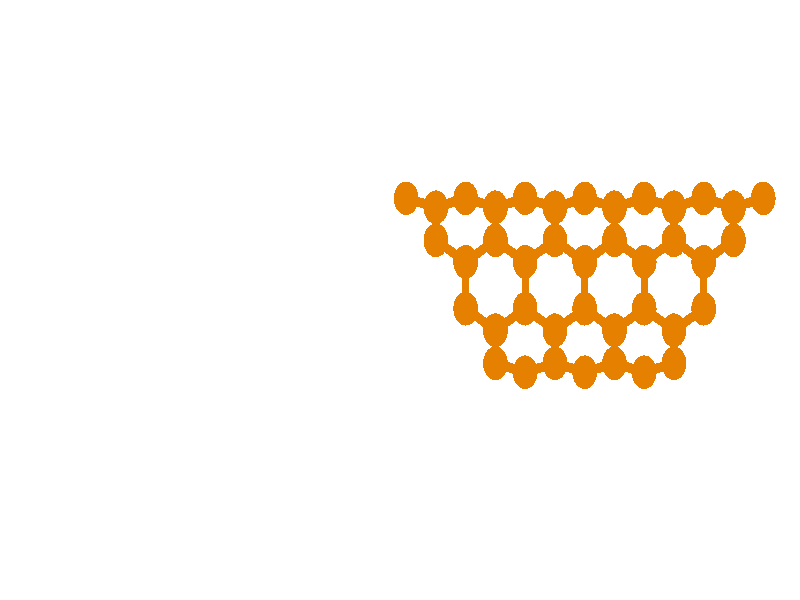 // 
// Molecular graphics export from VMD 1.9.1
// http://www.ks.uiuc.edu/Research/vmd/
// Requires POV-Ray 3.5 or later
// 
// POV 3.x input script : E:/Users/Kevin Reiter/Documents/GitHub/promotion/daten/nanotori/a4.pov 
// try povray +W1920 +H1057 -IE:/Users/Kevin Reiter/Documents/GitHub/promotion/daten/nanotori/a4.pov -OE:/Users/Kevin Reiter/Documents/GitHub/promotion/daten/nanotori/a4.pov.tga +P +X +A +FT +C
#if (version < 3.5) 
#error "VMD POV3DisplayDevice has been compiled for POV-Ray 3.5 or above.\nPlease upgrade POV-Ray or recompile VMD."
#end 
#declare VMD_clip_on=array[3] {0, 0, 0};
#declare VMD_clip=array[3];
#declare VMD_scaledclip=array[3];
#declare VMD_line_width=0.0020;
#macro VMDC ( C1 )
  texture { pigment { rgbt C1 }}
#end
#macro VMD_point (P1, R1, C1)
  #local T = texture { finish { ambient 1.0 diffuse 0.0 phong 0.0 specular 0.0 } pigment { C1 } }
  #if(VMD_clip_on[2])
  intersection {
    sphere {P1, R1 texture {T} #if(VMD_clip_on[1]) clipped_by {VMD_clip[1]} #end no_shadow}
    VMD_clip[2]
  }
  #else
  sphere {P1, R1 texture {T} #if(VMD_clip_on[1]) clipped_by {VMD_clip[1]} #end no_shadow}
  #end
#end
#macro VMD_line (P1, P2, C1)
  #local T = texture { finish { ambient 1.0 diffuse 0.0 phong 0.0 specular 0.0 } pigment { C1 } }
  #if(VMD_clip_on[2])
  intersection {
    cylinder {P1, P2, VMD_line_width texture {T} #if(VMD_clip_on[1]) clipped_by {VMD_clip[1]} #end no_shadow}
    VMD_clip[2]
  }
  #else
  cylinder {P1, P2, VMD_line_width texture {T} #if(VMD_clip_on[1]) clipped_by {VMD_clip[1]} #end no_shadow}
  #end
#end
#macro VMD_sphere (P1, R1, C1)
  #local T = texture { pigment { C1 } }
  #if(VMD_clip_on[2])
  intersection {
    sphere {P1, R1 texture {T} #if(VMD_clip_on[1]) clipped_by {VMD_clip[1]} #end no_shadow}
    VMD_clip[2]
  }
  #else
  sphere {P1, R1 texture {T} #if(VMD_clip_on[1]) clipped_by {VMD_clip[1]} #end no_shadow}
  #end
#end
#macro VMD_cylinder (P1, P2, R1, C1, O1)
  #local T = texture { pigment { C1 } }
  #if(VMD_clip_on[2])
  intersection {
    cylinder {P1, P2, R1 #if(O1) open #end texture {T} #if(VMD_clip_on[1]) clipped_by {VMD_clip[1]} #end no_shadow}
    VMD_clip[2]
  }
  #else
  cylinder {P1, P2, R1 #if(O1) open #end texture {T} #if(VMD_clip_on[1]) clipped_by {VMD_clip[1]} #end no_shadow}
  #end
#end
#macro VMD_cone (P1, P2, R1, C1)
  #local T = texture { pigment { C1 } }
  #if(VMD_clip_on[2])
  intersection {
    cone {P1, R1, P2, VMD_line_width texture {T} #if(VMD_clip_on[1]) clipped_by {VMD_clip[1]} #end no_shadow}
    VMD_clip[2]
  }
  #else
  cone {P1, R1, P2, VMD_line_width texture {T} #if(VMD_clip_on[1]) clipped_by {VMD_clip[1]} #end no_shadow}
  #end
#end
#macro VMD_triangle (P1, P2, P3, N1, N2, N3, C1)
  #local T = texture { pigment { C1 } }
  smooth_triangle {P1, N1, P2, N2, P3, N3 texture {T} #if(VMD_clip_on[1]) clipped_by {VMD_clip[1]} #end no_shadow}
#end
#macro VMD_tricolor (P1, P2, P3, N1, N2, N3, C1, C2, C3)
  #local NX = P2-P1;
  #local NY = P3-P1;
  #local NZ = vcross(NX, NY);
  #local T = texture { pigment {
    average pigment_map {
      [1 gradient x color_map {[0 rgb 0] [1 C2*3]}]
      [1 gradient y color_map {[0 rgb 0] [1 C3*3]}]
      [1 gradient z color_map {[0 rgb 0] [1 C1*3]}]
    }
    matrix <1.01,0,1,0,1.01,1,0,0,1,-.002,-.002,-1>
    matrix <NX.x,NX.y,NX.z,NY.x,NY.y,NY.z,NZ.x,NZ.y,NZ.z,P1.x,P1.y,P1.z>
  } }
  smooth_triangle {P1, N1, P2, N2, P3, N3 texture {T} #if(VMD_clip_on[1]) clipped_by {VMD_clip[1]} #end no_shadow}
#end
camera {
  orthographic
  location <0.0000, 0.0000, -2.0000>
  look_at <0.0000, 0.0000, 2.0000>
  up <0.0000, 3.0000, 0.0000>
  right <5.4494, 0.0000, 0.0000>
}
light_source { 
  <-0.1000, 0.1000, -1.0000> 
  color rgb<1.000, 1.000, 1.000> 
  parallel 
  point_at <0.0, 0.0, 0.0> 
}
light_source { 
  <1.0000, 2.0000, -0.5000> 
  color rgb<1.000, 1.000, 1.000> 
  parallel 
  point_at <0.0, 0.0, 0.0> 
}
background {
  color rgb<1.000, 1.000, 1.000>
}
#default { texture {
 finish { ambient 0.000 diffuse 0.650 phong 0.1 phong_size 40.000 specular 0.500 }
} }
#declare VMD_line_width=0.0020;
// MoleculeID: 13 ReprID: 0 Beginning CPK
// MoleculeID: 13 ReprID: 0 Beginning VDW
VMD_sphere(<0.0419,0.5085,0.1166>,0.0839,rgbt<0.900,0.500,0.000,0.000>)
VMD_sphere(<0.0419,0.5083,-0.1173>,0.0839,rgbt<0.900,0.500,0.000,0.000>)
VMD_sphere(<0.2446,0.2987,0.3900>,0.0839,rgbt<0.900,0.500,0.000,0.000>)
VMD_sphere(<0.2446,0.4639,0.2244>,0.0839,rgbt<0.900,0.500,0.000,0.000>)
VMD_sphere(<0.4473,0.5085,0.1166>,0.0839,rgbt<0.900,0.500,0.000,0.000>)
VMD_sphere(<0.4473,0.5083,-0.1173>,0.0839,rgbt<0.900,0.500,0.000,0.000>)
VMD_sphere(<0.2446,0.4635,-0.2251>,0.0839,rgbt<0.900,0.500,0.000,0.000>)
VMD_sphere(<0.2446,0.2980,-0.3903>,0.0839,rgbt<0.900,0.500,0.000,0.000>)
VMD_sphere(<0.4473,0.1901,-0.4348>,0.0839,rgbt<0.900,0.500,0.000,0.000>)
VMD_sphere(<0.4473,-0.0437,-0.4346>,0.0839,rgbt<0.900,0.500,0.000,0.000>)
VMD_sphere(<0.4473,-0.0429,0.4349>,0.0839,rgbt<0.900,0.500,0.000,0.000>)
VMD_sphere(<0.4473,0.1910,0.4347>,0.0839,rgbt<0.900,0.500,0.000,0.000>)
VMD_sphere(<0.6500,0.2987,0.3900>,0.0839,rgbt<0.900,0.500,0.000,0.000>)
VMD_sphere(<0.6500,0.4639,0.2244>,0.0839,rgbt<0.900,0.500,0.000,0.000>)
VMD_sphere(<0.8527,0.5085,0.1166>,0.0839,rgbt<0.900,0.500,0.000,0.000>)
VMD_sphere(<0.8527,0.5083,-0.1173>,0.0839,rgbt<0.900,0.500,0.000,0.000>)
VMD_sphere(<0.6500,0.4635,-0.2251>,0.0839,rgbt<0.900,0.500,0.000,0.000>)
VMD_sphere(<0.6500,0.2980,-0.3903>,0.0839,rgbt<0.900,0.500,0.000,0.000>)
VMD_sphere(<0.8527,0.1901,-0.4348>,0.0839,rgbt<0.900,0.500,0.000,0.000>)
VMD_sphere(<0.8527,-0.0437,-0.4346>,0.0839,rgbt<0.900,0.500,0.000,0.000>)
VMD_sphere(<0.6500,-0.1515,-0.3899>,0.0839,rgbt<0.900,0.500,0.000,0.000>)
VMD_sphere(<0.6500,-0.3167,-0.2243>,0.0839,rgbt<0.900,0.500,0.000,0.000>)
VMD_sphere(<0.8527,-0.3613,-0.1165>,0.0839,rgbt<0.900,0.500,0.000,0.000>)
VMD_sphere(<0.8527,-0.3611,0.1174>,0.0839,rgbt<0.900,0.500,0.000,0.000>)
VMD_sphere(<0.6500,-0.3163,0.2252>,0.0839,rgbt<0.900,0.500,0.000,0.000>)
VMD_sphere(<0.6500,-0.1508,0.3904>,0.0839,rgbt<0.900,0.500,0.000,0.000>)
VMD_sphere(<0.8527,-0.0429,0.4349>,0.0839,rgbt<0.900,0.500,0.000,0.000>)
VMD_sphere(<0.8527,0.1910,0.4347>,0.0839,rgbt<0.900,0.500,0.000,0.000>)
VMD_sphere(<1.0554,0.2987,0.3900>,0.0839,rgbt<0.900,0.500,0.000,0.000>)
VMD_sphere(<1.0554,0.4639,0.2244>,0.0839,rgbt<0.900,0.500,0.000,0.000>)
VMD_sphere(<1.2581,0.5085,0.1166>,0.0839,rgbt<0.900,0.500,0.000,0.000>)
VMD_sphere(<1.2581,0.5083,-0.1173>,0.0839,rgbt<0.900,0.500,0.000,0.000>)
VMD_sphere(<1.0554,0.4635,-0.2251>,0.0839,rgbt<0.900,0.500,0.000,0.000>)
VMD_sphere(<1.0554,0.2980,-0.3903>,0.0839,rgbt<0.900,0.500,0.000,0.000>)
VMD_sphere(<1.2581,0.1901,-0.4348>,0.0839,rgbt<0.900,0.500,0.000,0.000>)
VMD_sphere(<1.2581,-0.0437,-0.4346>,0.0839,rgbt<0.900,0.500,0.000,0.000>)
VMD_sphere(<1.0554,-0.1515,-0.3899>,0.0839,rgbt<0.900,0.500,0.000,0.000>)
VMD_sphere(<1.0554,-0.3167,-0.2243>,0.0839,rgbt<0.900,0.500,0.000,0.000>)
VMD_sphere(<1.2581,-0.3613,-0.1165>,0.0839,rgbt<0.900,0.500,0.000,0.000>)
VMD_sphere(<1.2581,-0.3611,0.1174>,0.0839,rgbt<0.900,0.500,0.000,0.000>)
VMD_sphere(<1.0554,-0.3163,0.2252>,0.0839,rgbt<0.900,0.500,0.000,0.000>)
VMD_sphere(<1.0554,-0.1508,0.3904>,0.0839,rgbt<0.900,0.500,0.000,0.000>)
VMD_sphere(<1.2581,-0.0429,0.4349>,0.0839,rgbt<0.900,0.500,0.000,0.000>)
VMD_sphere(<1.2581,0.1910,0.4347>,0.0839,rgbt<0.900,0.500,0.000,0.000>)
VMD_sphere(<1.4607,0.2987,0.3900>,0.0839,rgbt<0.900,0.500,0.000,0.000>)
VMD_sphere(<1.4607,0.4639,0.2244>,0.0839,rgbt<0.900,0.500,0.000,0.000>)
VMD_sphere(<1.6634,0.5085,0.1166>,0.0839,rgbt<0.900,0.500,0.000,0.000>)
VMD_sphere(<1.6634,0.5083,-0.1173>,0.0839,rgbt<0.900,0.500,0.000,0.000>)
VMD_sphere(<1.4607,0.4635,-0.2251>,0.0839,rgbt<0.900,0.500,0.000,0.000>)
VMD_sphere(<1.4607,0.2980,-0.3903>,0.0839,rgbt<0.900,0.500,0.000,0.000>)
VMD_sphere(<1.6634,0.1901,-0.4348>,0.0839,rgbt<0.900,0.500,0.000,0.000>)
VMD_sphere(<1.6634,-0.0437,-0.4346>,0.0839,rgbt<0.900,0.500,0.000,0.000>)
VMD_sphere(<1.4607,-0.1515,-0.3899>,0.0839,rgbt<0.900,0.500,0.000,0.000>)
VMD_sphere(<1.4607,-0.3167,-0.2243>,0.0839,rgbt<0.900,0.500,0.000,0.000>)
VMD_sphere(<1.6634,-0.3613,-0.1165>,0.0839,rgbt<0.900,0.500,0.000,0.000>)
VMD_sphere(<1.6634,-0.3611,0.1174>,0.0839,rgbt<0.900,0.500,0.000,0.000>)
VMD_sphere(<1.4607,-0.3163,0.2252>,0.0839,rgbt<0.900,0.500,0.000,0.000>)
VMD_sphere(<1.4607,-0.1508,0.3904>,0.0839,rgbt<0.900,0.500,0.000,0.000>)
VMD_sphere(<1.6634,-0.0429,0.4349>,0.0839,rgbt<0.900,0.500,0.000,0.000>)
VMD_sphere(<1.6634,0.1910,0.4347>,0.0839,rgbt<0.900,0.500,0.000,0.000>)
VMD_sphere(<1.8661,0.2987,0.3900>,0.0839,rgbt<0.900,0.500,0.000,0.000>)
VMD_sphere(<1.8661,0.4639,0.2244>,0.0839,rgbt<0.900,0.500,0.000,0.000>)
VMD_sphere(<2.0688,0.5085,0.1166>,0.0839,rgbt<0.900,0.500,0.000,0.000>)
VMD_sphere(<2.0688,0.5083,-0.1173>,0.0839,rgbt<0.900,0.500,0.000,0.000>)
VMD_sphere(<1.8661,0.4635,-0.2251>,0.0839,rgbt<0.900,0.500,0.000,0.000>)
VMD_sphere(<1.8661,0.2980,-0.3903>,0.0839,rgbt<0.900,0.500,0.000,0.000>)
VMD_sphere(<2.0688,0.1901,-0.4348>,0.0839,rgbt<0.900,0.500,0.000,0.000>)
VMD_sphere(<2.0688,-0.0437,-0.4346>,0.0839,rgbt<0.900,0.500,0.000,0.000>)
VMD_sphere(<1.8661,-0.1515,-0.3899>,0.0839,rgbt<0.900,0.500,0.000,0.000>)
VMD_sphere(<1.8661,-0.3167,-0.2243>,0.0839,rgbt<0.900,0.500,0.000,0.000>)
VMD_sphere(<1.8661,-0.3163,0.2252>,0.0839,rgbt<0.900,0.500,0.000,0.000>)
VMD_sphere(<1.8661,-0.1508,0.3904>,0.0839,rgbt<0.900,0.500,0.000,0.000>)
VMD_sphere(<2.0688,-0.0429,0.4349>,0.0839,rgbt<0.900,0.500,0.000,0.000>)
VMD_sphere(<2.0688,0.1910,0.4347>,0.0839,rgbt<0.900,0.500,0.000,0.000>)
VMD_sphere(<2.2715,0.2987,0.3900>,0.0839,rgbt<0.900,0.500,0.000,0.000>)
VMD_sphere(<2.2715,0.4639,0.2244>,0.0839,rgbt<0.900,0.500,0.000,0.000>)
VMD_sphere(<2.4742,0.5085,0.1166>,0.0839,rgbt<0.900,0.500,0.000,0.000>)
VMD_sphere(<2.4742,0.5083,-0.1173>,0.0839,rgbt<0.900,0.500,0.000,0.000>)
VMD_sphere(<2.2715,0.4635,-0.2251>,0.0839,rgbt<0.900,0.500,0.000,0.000>)
VMD_sphere(<2.2715,0.2980,-0.3903>,0.0839,rgbt<0.900,0.500,0.000,0.000>)
VMD_cylinder(<0.0419447,0.508501,0.116572>,<0.0419447,0.508391,-0.000366411>0.0247,rgbt<0.900,0.500,0.000,0.000>,1)
VMD_cylinder(<0.0419447,0.508501,0.116572>,<0.143288,0.486224,0.170497>0.0247,rgbt<0.900,0.500,0.000,0.000>,1)
VMD_cylinder(<0.0419447,0.508281,-0.117305>,<0.143288,0.485902,-0.171188>0.0247,rgbt<0.900,0.500,0.000,0.000>,1)
VMD_cylinder(<0.0419447,0.508281,-0.117305>,<0.0419447,0.508391,-0.000366411>0.0247,rgbt<0.900,0.500,0.000,0.000>,1)
VMD_cylinder(<0.24463,0.298727,0.389955>,<0.24463,0.381337,0.307189>0.0247,rgbt<0.900,0.500,0.000,0.000>,1)
VMD_cylinder(<0.24463,0.298727,0.389955>,<0.345973,0.244844,0.412333>0.0247,rgbt<0.900,0.500,0.000,0.000>,1)
VMD_cylinder(<0.24463,0.463947,0.224422>,<0.24463,0.381337,0.307189>0.0247,rgbt<0.900,0.500,0.000,0.000>,1)
VMD_cylinder(<0.24463,0.463947,0.224422>,<0.143288,0.486224,0.170497>0.0247,rgbt<0.900,0.500,0.000,0.000>,1)
VMD_cylinder(<0.24463,0.463947,0.224422>,<0.345973,0.486224,0.170497>0.0247,rgbt<0.900,0.500,0.000,0.000>,1)
VMD_cylinder(<0.447315,0.508501,0.116572>,<0.548658,0.486224,0.170497>0.0247,rgbt<0.900,0.500,0.000,0.000>,1)
VMD_cylinder(<0.447315,0.508501,0.116572>,<0.345973,0.486224,0.170497>0.0247,rgbt<0.900,0.500,0.000,0.000>,1)
VMD_cylinder(<0.447315,0.508501,0.116572>,<0.447315,0.508391,-0.000366411>0.0247,rgbt<0.900,0.500,0.000,0.000>,1)
VMD_cylinder(<0.447315,0.508281,-0.117305>,<0.345973,0.485902,-0.171188>0.0247,rgbt<0.900,0.500,0.000,0.000>,1)
VMD_cylinder(<0.447315,0.508281,-0.117305>,<0.548658,0.485902,-0.171188>0.0247,rgbt<0.900,0.500,0.000,0.000>,1)
VMD_cylinder(<0.447315,0.508281,-0.117305>,<0.447315,0.508391,-0.000366411>0.0247,rgbt<0.900,0.500,0.000,0.000>,1)
VMD_cylinder(<0.24463,0.463524,-0.225071>,<0.143288,0.485902,-0.171188>0.0247,rgbt<0.900,0.500,0.000,0.000>,1)
VMD_cylinder(<0.24463,0.463524,-0.225071>,<0.345973,0.485902,-0.171188>0.0247,rgbt<0.900,0.500,0.000,0.000>,1)
VMD_cylinder(<0.24463,0.463524,-0.225071>,<0.24463,0.380757,-0.307681>0.0247,rgbt<0.900,0.500,0.000,0.000>,1)
VMD_cylinder(<0.24463,0.297991,-0.390291>,<0.24463,0.380757,-0.307681>0.0247,rgbt<0.900,0.500,0.000,0.000>,1)
VMD_cylinder(<0.24463,0.297991,-0.390291>,<0.345973,0.244066,-0.412568>0.0247,rgbt<0.900,0.500,0.000,0.000>,1)
VMD_cylinder(<0.447315,0.19014,-0.434845>,<0.548658,0.244066,-0.412568>0.0247,rgbt<0.900,0.500,0.000,0.000>,1)
VMD_cylinder(<0.447315,0.19014,-0.434845>,<0.345973,0.244066,-0.412568>0.0247,rgbt<0.900,0.500,0.000,0.000>,1)
VMD_cylinder(<0.447315,0.19014,-0.434845>,<0.447315,0.0732016,-0.434735>0.0247,rgbt<0.900,0.500,0.000,0.000>,1)
VMD_cylinder(<0.447315,-0.0437373,-0.434624>,<0.548658,-0.0976205,-0.412246>0.0247,rgbt<0.900,0.500,0.000,0.000>,1)
VMD_cylinder(<0.447315,-0.0437373,-0.434624>,<0.447315,0.0732016,-0.434735>0.0247,rgbt<0.900,0.500,0.000,0.000>,1)
VMD_cylinder(<0.447315,-0.0429158,0.434933>,<0.447315,0.0740222,0.434822>0.0247,rgbt<0.900,0.500,0.000,0.000>,1)
VMD_cylinder(<0.447315,-0.0429158,0.434933>,<0.548658,-0.0968411,0.412655>0.0247,rgbt<0.900,0.500,0.000,0.000>,1)
VMD_cylinder(<0.447315,0.19096,0.434712>,<0.345973,0.244844,0.412333>0.0247,rgbt<0.900,0.500,0.000,0.000>,1)
VMD_cylinder(<0.447315,0.19096,0.434712>,<0.447315,0.0740222,0.434822>0.0247,rgbt<0.900,0.500,0.000,0.000>,1)
VMD_cylinder(<0.447315,0.19096,0.434712>,<0.548658,0.244844,0.412333>0.0247,rgbt<0.900,0.500,0.000,0.000>,1)
VMD_cylinder(<0.65,0.298727,0.389955>,<0.65,0.381337,0.307189>0.0247,rgbt<0.900,0.500,0.000,0.000>,1)
VMD_cylinder(<0.65,0.298727,0.389955>,<0.751343,0.244844,0.412333>0.0247,rgbt<0.900,0.500,0.000,0.000>,1)
VMD_cylinder(<0.65,0.298727,0.389955>,<0.548658,0.244844,0.412333>0.0247,rgbt<0.900,0.500,0.000,0.000>,1)
VMD_cylinder(<0.65,0.463947,0.224422>,<0.65,0.381337,0.307189>0.0247,rgbt<0.900,0.500,0.000,0.000>,1)
VMD_cylinder(<0.65,0.463947,0.224422>,<0.548658,0.486224,0.170497>0.0247,rgbt<0.900,0.500,0.000,0.000>,1)
VMD_cylinder(<0.65,0.463947,0.224422>,<0.751343,0.486224,0.170497>0.0247,rgbt<0.900,0.500,0.000,0.000>,1)
VMD_cylinder(<0.852686,0.508501,0.116572>,<0.954028,0.486224,0.170497>0.0247,rgbt<0.900,0.500,0.000,0.000>,1)
VMD_cylinder(<0.852686,0.508501,0.116572>,<0.751343,0.486224,0.170497>0.0247,rgbt<0.900,0.500,0.000,0.000>,1)
VMD_cylinder(<0.852686,0.508501,0.116572>,<0.852686,0.508391,-0.000366411>0.0247,rgbt<0.900,0.500,0.000,0.000>,1)
VMD_cylinder(<0.852686,0.508281,-0.117305>,<0.852686,0.508391,-0.000366411>0.0247,rgbt<0.900,0.500,0.000,0.000>,1)
VMD_cylinder(<0.852686,0.508281,-0.117305>,<0.954028,0.485902,-0.171188>0.0247,rgbt<0.900,0.500,0.000,0.000>,1)
VMD_cylinder(<0.852686,0.508281,-0.117305>,<0.751343,0.485902,-0.171188>0.0247,rgbt<0.900,0.500,0.000,0.000>,1)
VMD_cylinder(<0.65,0.463524,-0.225071>,<0.65,0.380757,-0.307681>0.0247,rgbt<0.900,0.500,0.000,0.000>,1)
VMD_cylinder(<0.65,0.463524,-0.225071>,<0.548658,0.485902,-0.171188>0.0247,rgbt<0.900,0.500,0.000,0.000>,1)
VMD_cylinder(<0.65,0.463524,-0.225071>,<0.751343,0.485902,-0.171188>0.0247,rgbt<0.900,0.500,0.000,0.000>,1)
VMD_cylinder(<0.65,0.297991,-0.390291>,<0.548658,0.244066,-0.412568>0.0247,rgbt<0.900,0.500,0.000,0.000>,1)
VMD_cylinder(<0.65,0.297991,-0.390291>,<0.65,0.380757,-0.307681>0.0247,rgbt<0.900,0.500,0.000,0.000>,1)
VMD_cylinder(<0.65,0.297991,-0.390291>,<0.751343,0.244066,-0.412568>0.0247,rgbt<0.900,0.500,0.000,0.000>,1)
VMD_cylinder(<0.852686,0.19014,-0.434845>,<0.751343,0.244066,-0.412568>0.0247,rgbt<0.900,0.500,0.000,0.000>,1)
VMD_cylinder(<0.852686,0.19014,-0.434845>,<0.852686,0.0732016,-0.434735>0.0247,rgbt<0.900,0.500,0.000,0.000>,1)
VMD_cylinder(<0.852686,0.19014,-0.434845>,<0.954028,0.244066,-0.412568>0.0247,rgbt<0.900,0.500,0.000,0.000>,1)
VMD_cylinder(<0.852686,-0.0437373,-0.434624>,<0.852686,0.0732016,-0.434735>0.0247,rgbt<0.900,0.500,0.000,0.000>,1)
VMD_cylinder(<0.852686,-0.0437373,-0.434624>,<0.954028,-0.0976205,-0.412246>0.0247,rgbt<0.900,0.500,0.000,0.000>,1)
VMD_cylinder(<0.852686,-0.0437373,-0.434624>,<0.751343,-0.0976205,-0.412246>0.0247,rgbt<0.900,0.500,0.000,0.000>,1)
VMD_cylinder(<0.65,-0.151504,-0.389867>,<0.548658,-0.0976205,-0.412246>0.0247,rgbt<0.900,0.500,0.000,0.000>,1)
VMD_cylinder(<0.65,-0.151504,-0.389867>,<0.751343,-0.0976205,-0.412246>0.0247,rgbt<0.900,0.500,0.000,0.000>,1)
VMD_cylinder(<0.65,-0.151504,-0.389867>,<0.65,-0.234113,-0.307101>0.0247,rgbt<0.900,0.500,0.000,0.000>,1)
VMD_cylinder(<0.65,-0.316722,-0.224335>,<0.65,-0.234113,-0.307101>0.0247,rgbt<0.900,0.500,0.000,0.000>,1)
VMD_cylinder(<0.65,-0.316722,-0.224335>,<0.751343,-0.339,-0.17041>0.0247,rgbt<0.900,0.500,0.000,0.000>,1)
VMD_cylinder(<0.852686,-0.361277,-0.116485>,<0.852686,-0.361167,0.000453502>0.0247,rgbt<0.900,0.500,0.000,0.000>,1)
VMD_cylinder(<0.852686,-0.361277,-0.116485>,<0.954028,-0.339,-0.17041>0.0247,rgbt<0.900,0.500,0.000,0.000>,1)
VMD_cylinder(<0.852686,-0.361277,-0.116485>,<0.751343,-0.339,-0.17041>0.0247,rgbt<0.900,0.500,0.000,0.000>,1)
VMD_cylinder(<0.852686,-0.361056,0.117392>,<0.751343,-0.338677,0.171275>0.0247,rgbt<0.900,0.500,0.000,0.000>,1)
VMD_cylinder(<0.852686,-0.361056,0.117392>,<0.852686,-0.361167,0.000453502>0.0247,rgbt<0.900,0.500,0.000,0.000>,1)
VMD_cylinder(<0.852686,-0.361056,0.117392>,<0.954028,-0.338677,0.171275>0.0247,rgbt<0.900,0.500,0.000,0.000>,1)
VMD_cylinder(<0.65,-0.316298,0.225159>,<0.65,-0.233532,0.307769>0.0247,rgbt<0.900,0.500,0.000,0.000>,1)
VMD_cylinder(<0.65,-0.316298,0.225159>,<0.751343,-0.338677,0.171275>0.0247,rgbt<0.900,0.500,0.000,0.000>,1)
VMD_cylinder(<0.65,-0.150766,0.390378>,<0.548658,-0.0968411,0.412655>0.0247,rgbt<0.900,0.500,0.000,0.000>,1)
VMD_cylinder(<0.65,-0.150766,0.390378>,<0.751343,-0.0968411,0.412655>0.0247,rgbt<0.900,0.500,0.000,0.000>,1)
VMD_cylinder(<0.65,-0.150766,0.390378>,<0.65,-0.233532,0.307769>0.0247,rgbt<0.900,0.500,0.000,0.000>,1)
VMD_cylinder(<0.852686,-0.0429158,0.434933>,<0.852686,0.0740222,0.434822>0.0247,rgbt<0.900,0.500,0.000,0.000>,1)
VMD_cylinder(<0.852686,-0.0429158,0.434933>,<0.954028,-0.0968411,0.412655>0.0247,rgbt<0.900,0.500,0.000,0.000>,1)
VMD_cylinder(<0.852686,-0.0429158,0.434933>,<0.751343,-0.0968411,0.412655>0.0247,rgbt<0.900,0.500,0.000,0.000>,1)
VMD_cylinder(<0.852686,0.19096,0.434712>,<0.751343,0.244844,0.412333>0.0247,rgbt<0.900,0.500,0.000,0.000>,1)
VMD_cylinder(<0.852686,0.19096,0.434712>,<0.852686,0.0740222,0.434822>0.0247,rgbt<0.900,0.500,0.000,0.000>,1)
VMD_cylinder(<0.852686,0.19096,0.434712>,<0.954028,0.244844,0.412333>0.0247,rgbt<0.900,0.500,0.000,0.000>,1)
VMD_cylinder(<1.05537,0.298727,0.389955>,<1.15671,0.244844,0.412333>0.0247,rgbt<0.900,0.500,0.000,0.000>,1)
VMD_cylinder(<1.05537,0.298727,0.389955>,<0.954028,0.244844,0.412333>0.0247,rgbt<0.900,0.500,0.000,0.000>,1)
VMD_cylinder(<1.05537,0.298727,0.389955>,<1.05537,0.381337,0.307189>0.0247,rgbt<0.900,0.500,0.000,0.000>,1)
VMD_cylinder(<1.05537,0.463947,0.224422>,<1.15671,0.486224,0.170497>0.0247,rgbt<0.900,0.500,0.000,0.000>,1)
VMD_cylinder(<1.05537,0.463947,0.224422>,<0.954028,0.486224,0.170497>0.0247,rgbt<0.900,0.500,0.000,0.000>,1)
VMD_cylinder(<1.05537,0.463947,0.224422>,<1.05537,0.381337,0.307189>0.0247,rgbt<0.900,0.500,0.000,0.000>,1)
VMD_cylinder(<1.25806,0.508501,0.116572>,<1.15671,0.486224,0.170497>0.0247,rgbt<0.900,0.500,0.000,0.000>,1)
VMD_cylinder(<1.25806,0.508501,0.116572>,<1.3594,0.486224,0.170497>0.0247,rgbt<0.900,0.500,0.000,0.000>,1)
VMD_cylinder(<1.25806,0.508501,0.116572>,<1.25806,0.508391,-0.000366411>0.0247,rgbt<0.900,0.500,0.000,0.000>,1)
VMD_cylinder(<1.25806,0.508281,-0.117305>,<1.15671,0.485902,-0.171188>0.0247,rgbt<0.900,0.500,0.000,0.000>,1)
VMD_cylinder(<1.25806,0.508281,-0.117305>,<1.25806,0.508391,-0.000366411>0.0247,rgbt<0.900,0.500,0.000,0.000>,1)
VMD_cylinder(<1.25806,0.508281,-0.117305>,<1.3594,0.485902,-0.171188>0.0247,rgbt<0.900,0.500,0.000,0.000>,1)
VMD_cylinder(<1.05537,0.463524,-0.225071>,<1.15671,0.485902,-0.171188>0.0247,rgbt<0.900,0.500,0.000,0.000>,1)
VMD_cylinder(<1.05537,0.463524,-0.225071>,<0.954028,0.485902,-0.171188>0.0247,rgbt<0.900,0.500,0.000,0.000>,1)
VMD_cylinder(<1.05537,0.463524,-0.225071>,<1.05537,0.380757,-0.307681>0.0247,rgbt<0.900,0.500,0.000,0.000>,1)
VMD_cylinder(<1.05537,0.297991,-0.390291>,<1.15671,0.244066,-0.412568>0.0247,rgbt<0.900,0.500,0.000,0.000>,1)
VMD_cylinder(<1.05537,0.297991,-0.390291>,<1.05537,0.380757,-0.307681>0.0247,rgbt<0.900,0.500,0.000,0.000>,1)
VMD_cylinder(<1.05537,0.297991,-0.390291>,<0.954028,0.244066,-0.412568>0.0247,rgbt<0.900,0.500,0.000,0.000>,1)
VMD_cylinder(<1.25806,0.19014,-0.434845>,<1.25806,0.0732016,-0.434735>0.0247,rgbt<0.900,0.500,0.000,0.000>,1)
VMD_cylinder(<1.25806,0.19014,-0.434845>,<1.15671,0.244066,-0.412568>0.0247,rgbt<0.900,0.500,0.000,0.000>,1)
VMD_cylinder(<1.25806,0.19014,-0.434845>,<1.3594,0.244066,-0.412568>0.0247,rgbt<0.900,0.500,0.000,0.000>,1)
VMD_cylinder(<1.25806,-0.0437373,-0.434624>,<1.15671,-0.0976205,-0.412246>0.0247,rgbt<0.900,0.500,0.000,0.000>,1)
VMD_cylinder(<1.25806,-0.0437373,-0.434624>,<1.25806,0.0732016,-0.434735>0.0247,rgbt<0.900,0.500,0.000,0.000>,1)
VMD_cylinder(<1.25806,-0.0437373,-0.434624>,<1.3594,-0.0976205,-0.412246>0.0247,rgbt<0.900,0.500,0.000,0.000>,1)
VMD_cylinder(<1.05537,-0.151504,-0.389867>,<1.15671,-0.0976205,-0.412246>0.0247,rgbt<0.900,0.500,0.000,0.000>,1)
VMD_cylinder(<1.05537,-0.151504,-0.389867>,<0.954028,-0.0976205,-0.412246>0.0247,rgbt<0.900,0.500,0.000,0.000>,1)
VMD_cylinder(<1.05537,-0.151504,-0.389867>,<1.05537,-0.234113,-0.307101>0.0247,rgbt<0.900,0.500,0.000,0.000>,1)
VMD_cylinder(<1.05537,-0.316722,-0.224335>,<1.15671,-0.339,-0.17041>0.0247,rgbt<0.900,0.500,0.000,0.000>,1)
VMD_cylinder(<1.05537,-0.316722,-0.224335>,<1.05537,-0.234113,-0.307101>0.0247,rgbt<0.900,0.500,0.000,0.000>,1)
VMD_cylinder(<1.05537,-0.316722,-0.224335>,<0.954028,-0.339,-0.17041>0.0247,rgbt<0.900,0.500,0.000,0.000>,1)
VMD_cylinder(<1.25806,-0.361277,-0.116485>,<1.15671,-0.339,-0.17041>0.0247,rgbt<0.900,0.500,0.000,0.000>,1)
VMD_cylinder(<1.25806,-0.361277,-0.116485>,<1.25806,-0.361167,0.000453502>0.0247,rgbt<0.900,0.500,0.000,0.000>,1)
VMD_cylinder(<1.25806,-0.361277,-0.116485>,<1.3594,-0.339,-0.17041>0.0247,rgbt<0.900,0.500,0.000,0.000>,1)
VMD_cylinder(<1.25806,-0.361056,0.117392>,<1.25806,-0.361167,0.000453502>0.0247,rgbt<0.900,0.500,0.000,0.000>,1)
VMD_cylinder(<1.25806,-0.361056,0.117392>,<1.15671,-0.338677,0.171275>0.0247,rgbt<0.900,0.500,0.000,0.000>,1)
VMD_cylinder(<1.25806,-0.361056,0.117392>,<1.3594,-0.338677,0.171275>0.0247,rgbt<0.900,0.500,0.000,0.000>,1)
VMD_cylinder(<1.05537,-0.316298,0.225159>,<1.05537,-0.233532,0.307769>0.0247,rgbt<0.900,0.500,0.000,0.000>,1)
VMD_cylinder(<1.05537,-0.316298,0.225159>,<1.15671,-0.338677,0.171275>0.0247,rgbt<0.900,0.500,0.000,0.000>,1)
VMD_cylinder(<1.05537,-0.316298,0.225159>,<0.954028,-0.338677,0.171275>0.0247,rgbt<0.900,0.500,0.000,0.000>,1)
VMD_cylinder(<1.05537,-0.150766,0.390378>,<1.15671,-0.0968411,0.412655>0.0247,rgbt<0.900,0.500,0.000,0.000>,1)
VMD_cylinder(<1.05537,-0.150766,0.390378>,<0.954028,-0.0968411,0.412655>0.0247,rgbt<0.900,0.500,0.000,0.000>,1)
VMD_cylinder(<1.05537,-0.150766,0.390378>,<1.05537,-0.233532,0.307769>0.0247,rgbt<0.900,0.500,0.000,0.000>,1)
VMD_cylinder(<1.25806,-0.0429158,0.434933>,<1.15671,-0.0968411,0.412655>0.0247,rgbt<0.900,0.500,0.000,0.000>,1)
VMD_cylinder(<1.25806,-0.0429158,0.434933>,<1.25806,0.0740222,0.434822>0.0247,rgbt<0.900,0.500,0.000,0.000>,1)
VMD_cylinder(<1.25806,-0.0429158,0.434933>,<1.3594,-0.0968411,0.412655>0.0247,rgbt<0.900,0.500,0.000,0.000>,1)
VMD_cylinder(<1.25806,0.19096,0.434712>,<1.25806,0.0740222,0.434822>0.0247,rgbt<0.900,0.500,0.000,0.000>,1)
VMD_cylinder(<1.25806,0.19096,0.434712>,<1.15671,0.244844,0.412333>0.0247,rgbt<0.900,0.500,0.000,0.000>,1)
VMD_cylinder(<1.25806,0.19096,0.434712>,<1.3594,0.244844,0.412333>0.0247,rgbt<0.900,0.500,0.000,0.000>,1)
VMD_cylinder(<1.46074,0.298727,0.389955>,<1.56208,0.244844,0.412333>0.0247,rgbt<0.900,0.500,0.000,0.000>,1)
VMD_cylinder(<1.46074,0.298727,0.389955>,<1.3594,0.244844,0.412333>0.0247,rgbt<0.900,0.500,0.000,0.000>,1)
VMD_cylinder(<1.46074,0.298727,0.389955>,<1.46074,0.381337,0.307189>0.0247,rgbt<0.900,0.500,0.000,0.000>,1)
VMD_cylinder(<1.46074,0.463947,0.224422>,<1.56208,0.486224,0.170497>0.0247,rgbt<0.900,0.500,0.000,0.000>,1)
VMD_cylinder(<1.46074,0.463947,0.224422>,<1.3594,0.486224,0.170497>0.0247,rgbt<0.900,0.500,0.000,0.000>,1)
VMD_cylinder(<1.46074,0.463947,0.224422>,<1.46074,0.381337,0.307189>0.0247,rgbt<0.900,0.500,0.000,0.000>,1)
VMD_cylinder(<1.66343,0.508501,0.116572>,<1.56208,0.486224,0.170497>0.0247,rgbt<0.900,0.500,0.000,0.000>,1)
VMD_cylinder(<1.66343,0.508501,0.116572>,<1.76477,0.486224,0.170497>0.0247,rgbt<0.900,0.500,0.000,0.000>,1)
VMD_cylinder(<1.66343,0.508501,0.116572>,<1.66343,0.508391,-0.000366411>0.0247,rgbt<0.900,0.500,0.000,0.000>,1)
VMD_cylinder(<1.66343,0.508281,-0.117305>,<1.56208,0.485902,-0.171188>0.0247,rgbt<0.900,0.500,0.000,0.000>,1)
VMD_cylinder(<1.66343,0.508281,-0.117305>,<1.66343,0.508391,-0.000366411>0.0247,rgbt<0.900,0.500,0.000,0.000>,1)
VMD_cylinder(<1.66343,0.508281,-0.117305>,<1.76477,0.485902,-0.171188>0.0247,rgbt<0.900,0.500,0.000,0.000>,1)
VMD_cylinder(<1.46074,0.463524,-0.225071>,<1.56208,0.485902,-0.171188>0.0247,rgbt<0.900,0.500,0.000,0.000>,1)
VMD_cylinder(<1.46074,0.463524,-0.225071>,<1.3594,0.485902,-0.171188>0.0247,rgbt<0.900,0.500,0.000,0.000>,1)
VMD_cylinder(<1.46074,0.463524,-0.225071>,<1.46074,0.380757,-0.307681>0.0247,rgbt<0.900,0.500,0.000,0.000>,1)
VMD_cylinder(<1.46074,0.297991,-0.390291>,<1.56208,0.244066,-0.412568>0.0247,rgbt<0.900,0.500,0.000,0.000>,1)
VMD_cylinder(<1.46074,0.297991,-0.390291>,<1.46074,0.380757,-0.307681>0.0247,rgbt<0.900,0.500,0.000,0.000>,1)
VMD_cylinder(<1.46074,0.297991,-0.390291>,<1.3594,0.244066,-0.412568>0.0247,rgbt<0.900,0.500,0.000,0.000>,1)
VMD_cylinder(<1.66343,0.19014,-0.434845>,<1.66343,0.0732016,-0.434735>0.0247,rgbt<0.900,0.500,0.000,0.000>,1)
VMD_cylinder(<1.66343,0.19014,-0.434845>,<1.56208,0.244066,-0.412568>0.0247,rgbt<0.900,0.500,0.000,0.000>,1)
VMD_cylinder(<1.66343,0.19014,-0.434845>,<1.76477,0.244066,-0.412568>0.0247,rgbt<0.900,0.500,0.000,0.000>,1)
VMD_cylinder(<1.66343,-0.0437373,-0.434624>,<1.56208,-0.0976205,-0.412246>0.0247,rgbt<0.900,0.500,0.000,0.000>,1)
VMD_cylinder(<1.66343,-0.0437373,-0.434624>,<1.66343,0.0732016,-0.434735>0.0247,rgbt<0.900,0.500,0.000,0.000>,1)
VMD_cylinder(<1.66343,-0.0437373,-0.434624>,<1.76477,-0.0976205,-0.412246>0.0247,rgbt<0.900,0.500,0.000,0.000>,1)
VMD_cylinder(<1.46074,-0.151504,-0.389867>,<1.56208,-0.0976205,-0.412246>0.0247,rgbt<0.900,0.500,0.000,0.000>,1)
VMD_cylinder(<1.46074,-0.151504,-0.389867>,<1.3594,-0.0976205,-0.412246>0.0247,rgbt<0.900,0.500,0.000,0.000>,1)
VMD_cylinder(<1.46074,-0.151504,-0.389867>,<1.46074,-0.234113,-0.307101>0.0247,rgbt<0.900,0.500,0.000,0.000>,1)
VMD_cylinder(<1.46074,-0.316722,-0.224335>,<1.56208,-0.339,-0.17041>0.0247,rgbt<0.900,0.500,0.000,0.000>,1)
VMD_cylinder(<1.46074,-0.316722,-0.224335>,<1.46074,-0.234113,-0.307101>0.0247,rgbt<0.900,0.500,0.000,0.000>,1)
VMD_cylinder(<1.46074,-0.316722,-0.224335>,<1.3594,-0.339,-0.17041>0.0247,rgbt<0.900,0.500,0.000,0.000>,1)
VMD_cylinder(<1.66343,-0.361277,-0.116485>,<1.56208,-0.339,-0.17041>0.0247,rgbt<0.900,0.500,0.000,0.000>,1)
VMD_cylinder(<1.66343,-0.361277,-0.116485>,<1.66343,-0.361167,0.000453502>0.0247,rgbt<0.900,0.500,0.000,0.000>,1)
VMD_cylinder(<1.66343,-0.361277,-0.116485>,<1.76477,-0.339,-0.17041>0.0247,rgbt<0.900,0.500,0.000,0.000>,1)
VMD_cylinder(<1.66343,-0.361056,0.117392>,<1.66343,-0.361167,0.000453502>0.0247,rgbt<0.900,0.500,0.000,0.000>,1)
VMD_cylinder(<1.66343,-0.361056,0.117392>,<1.56208,-0.338677,0.171275>0.0247,rgbt<0.900,0.500,0.000,0.000>,1)
VMD_cylinder(<1.66343,-0.361056,0.117392>,<1.76477,-0.338677,0.171275>0.0247,rgbt<0.900,0.500,0.000,0.000>,1)
VMD_cylinder(<1.46074,-0.316298,0.225159>,<1.46074,-0.233532,0.307769>0.0247,rgbt<0.900,0.500,0.000,0.000>,1)
VMD_cylinder(<1.46074,-0.316298,0.225159>,<1.56208,-0.338677,0.171275>0.0247,rgbt<0.900,0.500,0.000,0.000>,1)
VMD_cylinder(<1.46074,-0.316298,0.225159>,<1.3594,-0.338677,0.171275>0.0247,rgbt<0.900,0.500,0.000,0.000>,1)
VMD_cylinder(<1.46074,-0.150766,0.390378>,<1.56208,-0.0968411,0.412655>0.0247,rgbt<0.900,0.500,0.000,0.000>,1)
VMD_cylinder(<1.46074,-0.150766,0.390378>,<1.3594,-0.0968411,0.412655>0.0247,rgbt<0.900,0.500,0.000,0.000>,1)
VMD_cylinder(<1.46074,-0.150766,0.390378>,<1.46074,-0.233532,0.307769>0.0247,rgbt<0.900,0.500,0.000,0.000>,1)
VMD_cylinder(<1.66343,-0.0429158,0.434933>,<1.56208,-0.0968411,0.412655>0.0247,rgbt<0.900,0.500,0.000,0.000>,1)
VMD_cylinder(<1.66343,-0.0429158,0.434933>,<1.66343,0.0740222,0.434822>0.0247,rgbt<0.900,0.500,0.000,0.000>,1)
VMD_cylinder(<1.66343,-0.0429158,0.434933>,<1.76477,-0.0968411,0.412655>0.0247,rgbt<0.900,0.500,0.000,0.000>,1)
VMD_cylinder(<1.66343,0.19096,0.434712>,<1.66343,0.0740222,0.434822>0.0247,rgbt<0.900,0.500,0.000,0.000>,1)
VMD_cylinder(<1.66343,0.19096,0.434712>,<1.56208,0.244844,0.412333>0.0247,rgbt<0.900,0.500,0.000,0.000>,1)
VMD_cylinder(<1.66343,0.19096,0.434712>,<1.76477,0.244844,0.412333>0.0247,rgbt<0.900,0.500,0.000,0.000>,1)
VMD_cylinder(<1.86611,0.298727,0.389955>,<1.76477,0.244844,0.412333>0.0247,rgbt<0.900,0.500,0.000,0.000>,1)
VMD_cylinder(<1.86611,0.298727,0.389955>,<1.86611,0.381337,0.307189>0.0247,rgbt<0.900,0.500,0.000,0.000>,1)
VMD_cylinder(<1.86611,0.298727,0.389955>,<1.96745,0.244844,0.412333>0.0247,rgbt<0.900,0.500,0.000,0.000>,1)
VMD_cylinder(<1.86611,0.463947,0.224422>,<1.96745,0.486224,0.170497>0.0247,rgbt<0.900,0.500,0.000,0.000>,1)
VMD_cylinder(<1.86611,0.463947,0.224422>,<1.76477,0.486224,0.170497>0.0247,rgbt<0.900,0.500,0.000,0.000>,1)
VMD_cylinder(<1.86611,0.463947,0.224422>,<1.86611,0.381337,0.307189>0.0247,rgbt<0.900,0.500,0.000,0.000>,1)
VMD_cylinder(<2.0688,0.508501,0.116572>,<2.17014,0.486224,0.170497>0.0247,rgbt<0.900,0.500,0.000,0.000>,1)
VMD_cylinder(<2.0688,0.508501,0.116572>,<1.96745,0.486224,0.170497>0.0247,rgbt<0.900,0.500,0.000,0.000>,1)
VMD_cylinder(<2.0688,0.508501,0.116572>,<2.0688,0.508391,-0.000366411>0.0247,rgbt<0.900,0.500,0.000,0.000>,1)
VMD_cylinder(<2.0688,0.508281,-0.117305>,<2.17014,0.485902,-0.171188>0.0247,rgbt<0.900,0.500,0.000,0.000>,1)
VMD_cylinder(<2.0688,0.508281,-0.117305>,<2.0688,0.508391,-0.000366411>0.0247,rgbt<0.900,0.500,0.000,0.000>,1)
VMD_cylinder(<2.0688,0.508281,-0.117305>,<1.96745,0.485902,-0.171188>0.0247,rgbt<0.900,0.500,0.000,0.000>,1)
VMD_cylinder(<1.86611,0.463524,-0.225071>,<1.96745,0.485902,-0.171188>0.0247,rgbt<0.900,0.500,0.000,0.000>,1)
VMD_cylinder(<1.86611,0.463524,-0.225071>,<1.76477,0.485902,-0.171188>0.0247,rgbt<0.900,0.500,0.000,0.000>,1)
VMD_cylinder(<1.86611,0.463524,-0.225071>,<1.86611,0.380757,-0.307681>0.0247,rgbt<0.900,0.500,0.000,0.000>,1)
VMD_cylinder(<1.86611,0.297991,-0.390291>,<1.86611,0.380757,-0.307681>0.0247,rgbt<0.900,0.500,0.000,0.000>,1)
VMD_cylinder(<1.86611,0.297991,-0.390291>,<1.96745,0.244066,-0.412568>0.0247,rgbt<0.900,0.500,0.000,0.000>,1)
VMD_cylinder(<1.86611,0.297991,-0.390291>,<1.76477,0.244066,-0.412568>0.0247,rgbt<0.900,0.500,0.000,0.000>,1)
VMD_cylinder(<2.0688,0.19014,-0.434845>,<2.17014,0.244066,-0.412568>0.0247,rgbt<0.900,0.500,0.000,0.000>,1)
VMD_cylinder(<2.0688,0.19014,-0.434845>,<1.96745,0.244066,-0.412568>0.0247,rgbt<0.900,0.500,0.000,0.000>,1)
VMD_cylinder(<2.0688,0.19014,-0.434845>,<2.0688,0.0732016,-0.434735>0.0247,rgbt<0.900,0.500,0.000,0.000>,1)
VMD_cylinder(<2.0688,-0.0437373,-0.434624>,<2.0688,0.0732016,-0.434735>0.0247,rgbt<0.900,0.500,0.000,0.000>,1)
VMD_cylinder(<2.0688,-0.0437373,-0.434624>,<1.96745,-0.0976205,-0.412246>0.0247,rgbt<0.900,0.500,0.000,0.000>,1)
VMD_cylinder(<1.86611,-0.151504,-0.389867>,<1.76477,-0.0976205,-0.412246>0.0247,rgbt<0.900,0.500,0.000,0.000>,1)
VMD_cylinder(<1.86611,-0.151504,-0.389867>,<1.86611,-0.234113,-0.307101>0.0247,rgbt<0.900,0.500,0.000,0.000>,1)
VMD_cylinder(<1.86611,-0.151504,-0.389867>,<1.96745,-0.0976205,-0.412246>0.0247,rgbt<0.900,0.500,0.000,0.000>,1)
VMD_cylinder(<1.86611,-0.316722,-0.224335>,<1.86611,-0.234113,-0.307101>0.0247,rgbt<0.900,0.500,0.000,0.000>,1)
VMD_cylinder(<1.86611,-0.316722,-0.224335>,<1.76477,-0.339,-0.17041>0.0247,rgbt<0.900,0.500,0.000,0.000>,1)
VMD_cylinder(<1.86611,-0.316298,0.225159>,<1.86611,-0.233532,0.307769>0.0247,rgbt<0.900,0.500,0.000,0.000>,1)
VMD_cylinder(<1.86611,-0.316298,0.225159>,<1.76477,-0.338677,0.171275>0.0247,rgbt<0.900,0.500,0.000,0.000>,1)
VMD_cylinder(<1.86611,-0.150766,0.390378>,<1.96745,-0.0968411,0.412655>0.0247,rgbt<0.900,0.500,0.000,0.000>,1)
VMD_cylinder(<1.86611,-0.150766,0.390378>,<1.76477,-0.0968411,0.412655>0.0247,rgbt<0.900,0.500,0.000,0.000>,1)
VMD_cylinder(<1.86611,-0.150766,0.390378>,<1.86611,-0.233532,0.307769>0.0247,rgbt<0.900,0.500,0.000,0.000>,1)
VMD_cylinder(<2.0688,-0.0429158,0.434933>,<1.96745,-0.0968411,0.412655>0.0247,rgbt<0.900,0.500,0.000,0.000>,1)
VMD_cylinder(<2.0688,-0.0429158,0.434933>,<2.0688,0.0740222,0.434822>0.0247,rgbt<0.900,0.500,0.000,0.000>,1)
VMD_cylinder(<2.0688,0.19096,0.434712>,<1.96745,0.244844,0.412333>0.0247,rgbt<0.900,0.500,0.000,0.000>,1)
VMD_cylinder(<2.0688,0.19096,0.434712>,<2.0688,0.0740222,0.434822>0.0247,rgbt<0.900,0.500,0.000,0.000>,1)
VMD_cylinder(<2.0688,0.19096,0.434712>,<2.17014,0.244844,0.412333>0.0247,rgbt<0.900,0.500,0.000,0.000>,1)
VMD_cylinder(<2.27148,0.298727,0.389955>,<2.27148,0.381337,0.307189>0.0247,rgbt<0.900,0.500,0.000,0.000>,1)
VMD_cylinder(<2.27148,0.298727,0.389955>,<2.17014,0.244844,0.412333>0.0247,rgbt<0.900,0.500,0.000,0.000>,1)
VMD_cylinder(<2.27148,0.463947,0.224422>,<2.17014,0.486224,0.170497>0.0247,rgbt<0.900,0.500,0.000,0.000>,1)
VMD_cylinder(<2.27148,0.463947,0.224422>,<2.37283,0.486224,0.170497>0.0247,rgbt<0.900,0.500,0.000,0.000>,1)
VMD_cylinder(<2.27148,0.463947,0.224422>,<2.27148,0.381337,0.307189>0.0247,rgbt<0.900,0.500,0.000,0.000>,1)
VMD_cylinder(<2.47417,0.508501,0.116572>,<2.37283,0.486224,0.170497>0.0247,rgbt<0.900,0.500,0.000,0.000>,1)
VMD_cylinder(<2.47417,0.508501,0.116572>,<2.47417,0.508391,-0.000366411>0.0247,rgbt<0.900,0.500,0.000,0.000>,1)
VMD_cylinder(<2.47417,0.508281,-0.117305>,<2.47417,0.508391,-0.000366411>0.0247,rgbt<0.900,0.500,0.000,0.000>,1)
VMD_cylinder(<2.47417,0.508281,-0.117305>,<2.37283,0.485902,-0.171188>0.0247,rgbt<0.900,0.500,0.000,0.000>,1)
VMD_cylinder(<2.27148,0.463524,-0.225071>,<2.17014,0.485902,-0.171188>0.0247,rgbt<0.900,0.500,0.000,0.000>,1)
VMD_cylinder(<2.27148,0.463524,-0.225071>,<2.37283,0.485902,-0.171188>0.0247,rgbt<0.900,0.500,0.000,0.000>,1)
VMD_cylinder(<2.27148,0.463524,-0.225071>,<2.27148,0.380757,-0.307681>0.0247,rgbt<0.900,0.500,0.000,0.000>,1)
VMD_cylinder(<2.27148,0.297991,-0.390291>,<2.17014,0.244066,-0.412568>0.0247,rgbt<0.900,0.500,0.000,0.000>,1)
VMD_cylinder(<2.27148,0.297991,-0.390291>,<2.27148,0.380757,-0.307681>0.0247,rgbt<0.900,0.500,0.000,0.000>,1)
// End of POV-Ray 3.x generation 
